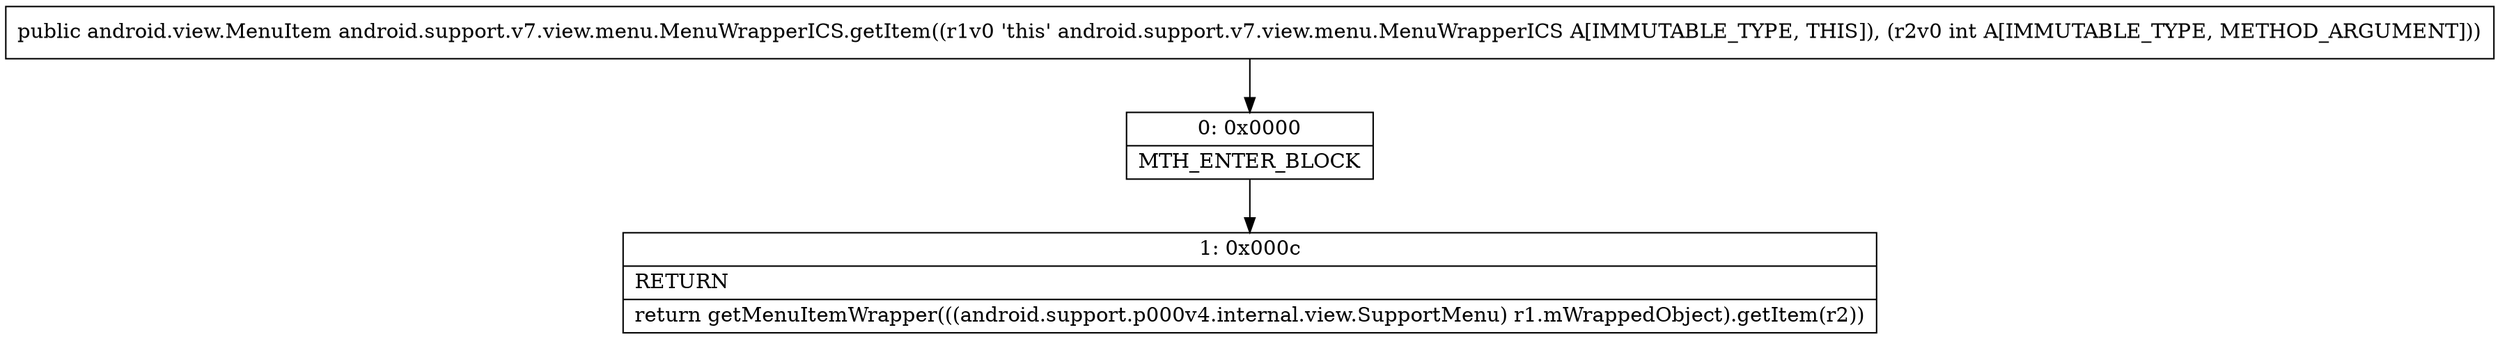 digraph "CFG forandroid.support.v7.view.menu.MenuWrapperICS.getItem(I)Landroid\/view\/MenuItem;" {
Node_0 [shape=record,label="{0\:\ 0x0000|MTH_ENTER_BLOCK\l}"];
Node_1 [shape=record,label="{1\:\ 0x000c|RETURN\l|return getMenuItemWrapper(((android.support.p000v4.internal.view.SupportMenu) r1.mWrappedObject).getItem(r2))\l}"];
MethodNode[shape=record,label="{public android.view.MenuItem android.support.v7.view.menu.MenuWrapperICS.getItem((r1v0 'this' android.support.v7.view.menu.MenuWrapperICS A[IMMUTABLE_TYPE, THIS]), (r2v0 int A[IMMUTABLE_TYPE, METHOD_ARGUMENT])) }"];
MethodNode -> Node_0;
Node_0 -> Node_1;
}


